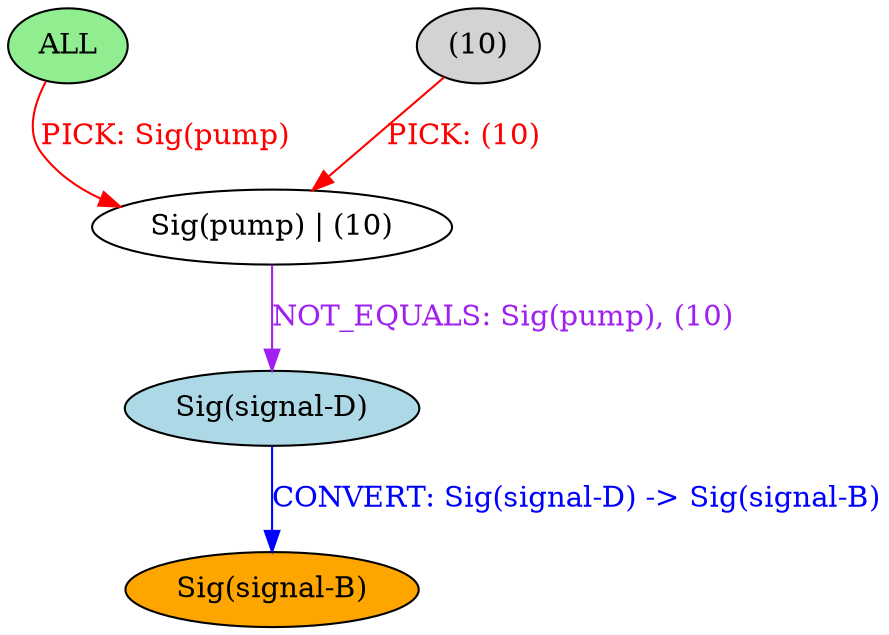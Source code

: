strict digraph {
	nodesep=1
	5	[style=filled fillcolor=lightblue label="Sig(signal-D)"]
	6	[style=filled fillcolor=orange label="Sig(signal-B)"]
	0	[style=filled fillcolor=lightgreen label="ALL"]
	3	[style=filled fillcolor=white label="Sig(pump) | (10)"]
	2	[style=filled fillcolor=lightgray label="(10)"]
	5 -> 6	[label="CONVERT: Sig(signal-D) -> Sig(signal-B)" color=blue fontcolor=blue]
	0 -> 3	[label="PICK: Sig(pump)" color=red fontcolor=red]
	3 -> 5	[label="NOT_EQUALS: Sig(pump), (10)" color=purple fontcolor=purple]
	2 -> 3	[label="PICK: (10)" color=red fontcolor=red]
}

